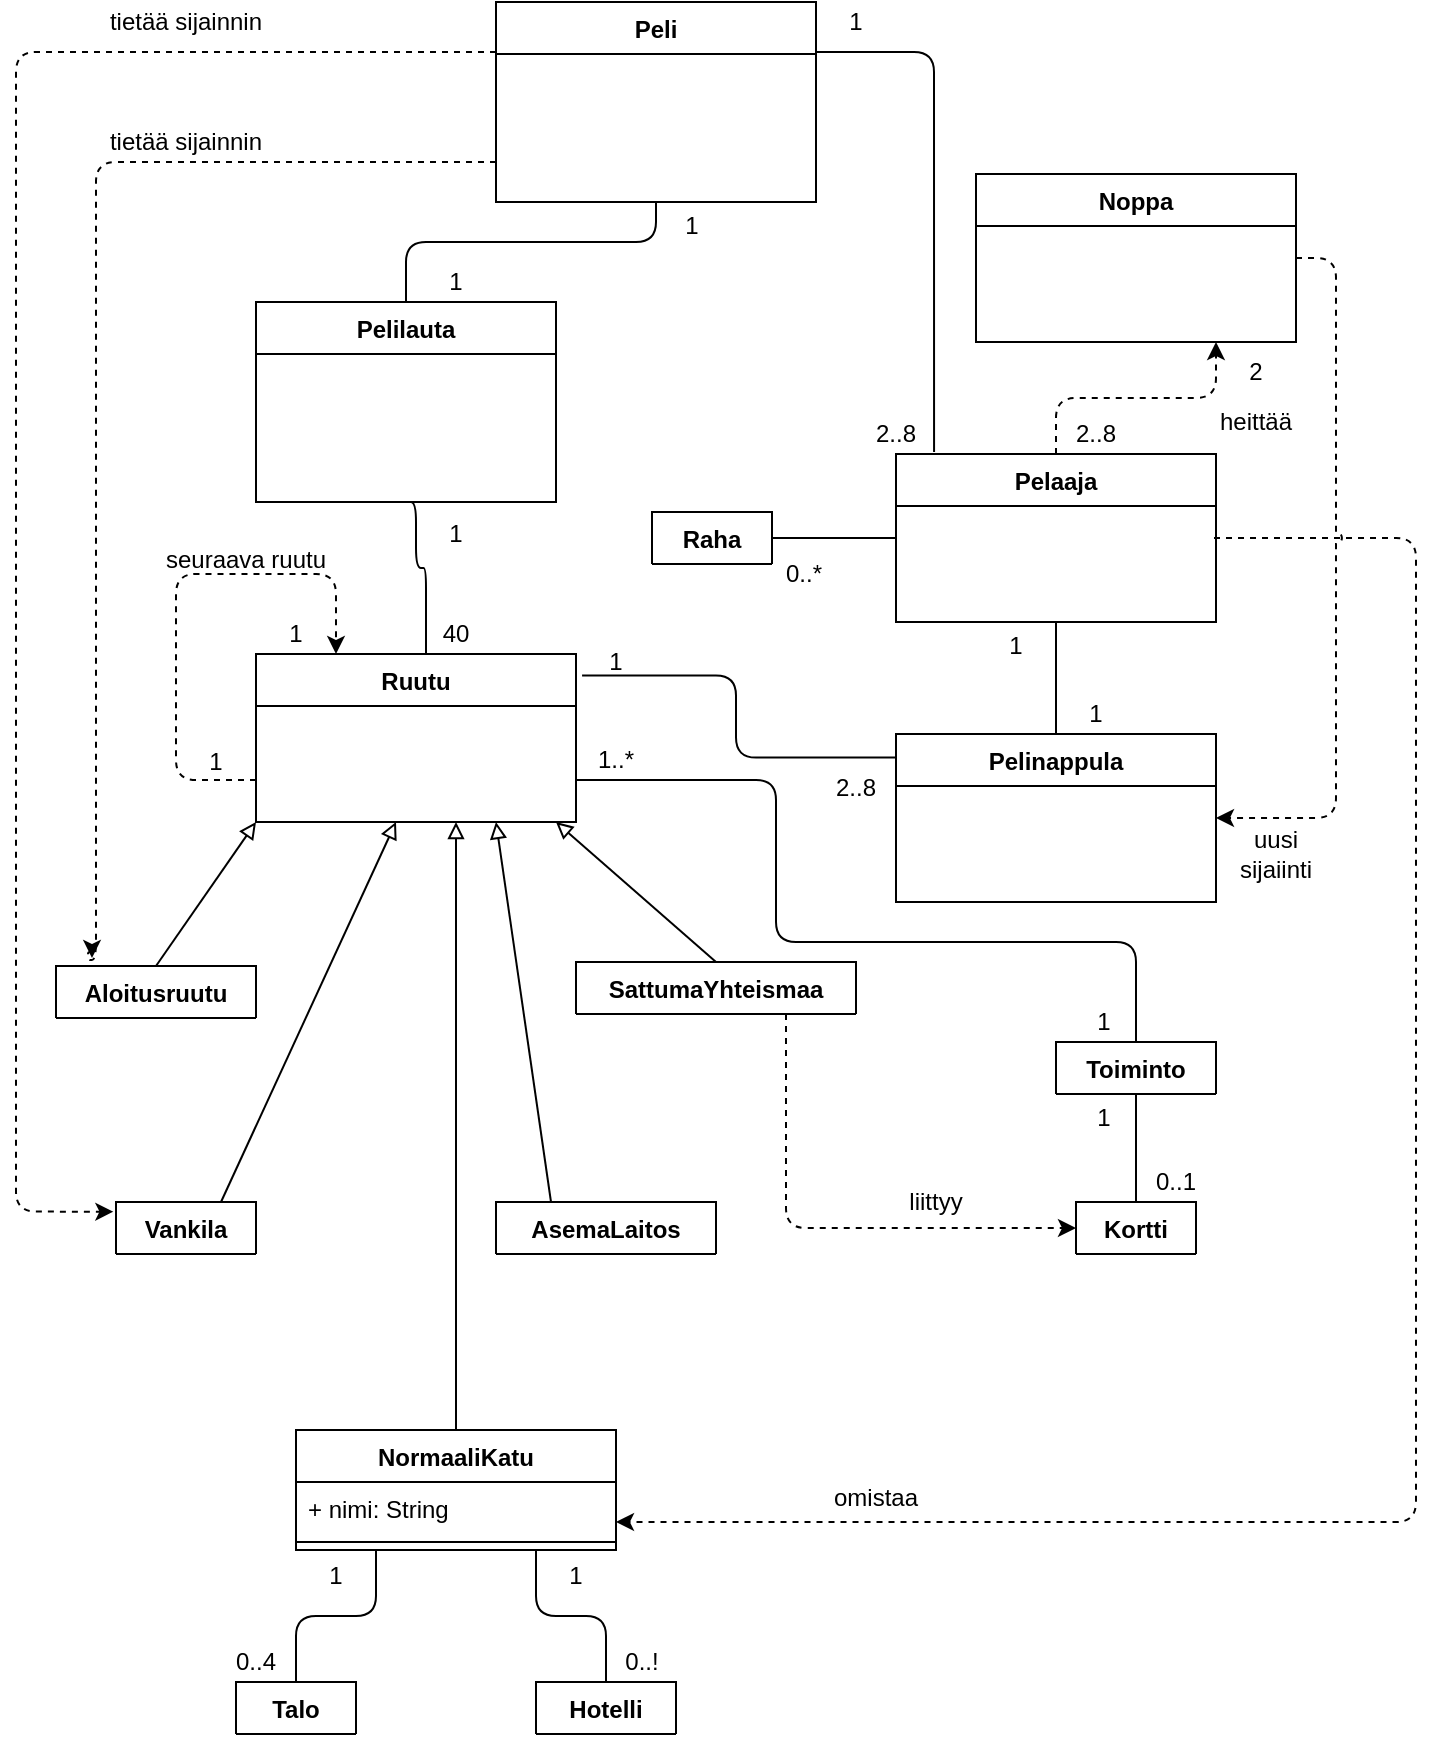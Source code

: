 <mxfile version="13.9.2" type="github">
  <diagram id="C5RBs43oDa-KdzZeNtuy" name="Page-1">
    <mxGraphModel dx="714" dy="725" grid="1" gridSize="10" guides="1" tooltips="1" connect="1" arrows="1" fold="1" page="1" pageScale="1" pageWidth="827" pageHeight="1169" math="0" shadow="0">
      <root>
        <mxCell id="WIyWlLk6GJQsqaUBKTNV-0" />
        <mxCell id="WIyWlLk6GJQsqaUBKTNV-1" parent="WIyWlLk6GJQsqaUBKTNV-0" />
        <mxCell id="vKAy4hJgrIDppNloSe0u-23" style="edgeStyle=orthogonalEdgeStyle;rounded=1;orthogonalLoop=1;jettySize=auto;html=1;entryX=0.18;entryY=-0.154;entryDx=0;entryDy=0;dashed=1;jumpStyle=arc;entryPerimeter=0;" edge="1" parent="WIyWlLk6GJQsqaUBKTNV-1" target="vKAy4hJgrIDppNloSe0u-0">
          <mxGeometry relative="1" as="geometry">
            <mxPoint x="280" y="160" as="sourcePoint" />
            <Array as="points">
              <mxPoint x="80" y="160" />
              <mxPoint x="80" y="559" />
              <mxPoint x="76" y="559" />
              <mxPoint x="76" y="555" />
            </Array>
          </mxGeometry>
        </mxCell>
        <mxCell id="vKAy4hJgrIDppNloSe0u-26" style="edgeStyle=orthogonalEdgeStyle;rounded=1;jumpStyle=arc;orthogonalLoop=1;jettySize=auto;html=1;exitX=0;exitY=0.25;exitDx=0;exitDy=0;entryX=-0.019;entryY=0.186;entryDx=0;entryDy=0;entryPerimeter=0;dashed=1;" edge="1" parent="WIyWlLk6GJQsqaUBKTNV-1" source="KawEfdAuyDWsJAhtk9N6-0" target="vKAy4hJgrIDppNloSe0u-4">
          <mxGeometry relative="1" as="geometry">
            <Array as="points">
              <mxPoint x="40" y="105" />
              <mxPoint x="40" y="685" />
            </Array>
          </mxGeometry>
        </mxCell>
        <mxCell id="KawEfdAuyDWsJAhtk9N6-0" value="Peli" style="swimlane;fontStyle=1;align=center;verticalAlign=top;childLayout=stackLayout;horizontal=1;startSize=26;horizontalStack=0;resizeParent=1;resizeParentMax=0;resizeLast=0;collapsible=1;marginBottom=0;" parent="WIyWlLk6GJQsqaUBKTNV-1" vertex="1" collapsed="1">
          <mxGeometry x="280" y="80" width="160" height="100" as="geometry">
            <mxRectangle x="280" y="80" width="160" height="86" as="alternateBounds" />
          </mxGeometry>
        </mxCell>
        <mxCell id="KawEfdAuyDWsJAhtk9N6-1" value="+ field: type" style="text;strokeColor=none;fillColor=none;align=left;verticalAlign=top;spacingLeft=4;spacingRight=4;overflow=hidden;rotatable=0;points=[[0,0.5],[1,0.5]];portConstraint=eastwest;" parent="KawEfdAuyDWsJAhtk9N6-0" vertex="1">
          <mxGeometry y="26" width="160" height="26" as="geometry" />
        </mxCell>
        <mxCell id="KawEfdAuyDWsJAhtk9N6-2" value="" style="line;strokeWidth=1;fillColor=none;align=left;verticalAlign=middle;spacingTop=-1;spacingLeft=3;spacingRight=3;rotatable=0;labelPosition=right;points=[];portConstraint=eastwest;" parent="KawEfdAuyDWsJAhtk9N6-0" vertex="1">
          <mxGeometry y="52" width="160" height="8" as="geometry" />
        </mxCell>
        <mxCell id="KawEfdAuyDWsJAhtk9N6-3" value="+ method(type): type" style="text;strokeColor=none;fillColor=none;align=left;verticalAlign=top;spacingLeft=4;spacingRight=4;overflow=hidden;rotatable=0;points=[[0,0.5],[1,0.5]];portConstraint=eastwest;" parent="KawEfdAuyDWsJAhtk9N6-0" vertex="1">
          <mxGeometry y="60" width="160" height="26" as="geometry" />
        </mxCell>
        <mxCell id="KawEfdAuyDWsJAhtk9N6-25" style="edgeStyle=orthogonalEdgeStyle;rounded=1;orthogonalLoop=1;jettySize=auto;html=1;exitX=0.5;exitY=1;exitDx=0;exitDy=0;endArrow=none;endFill=0;" parent="WIyWlLk6GJQsqaUBKTNV-1" source="KawEfdAuyDWsJAhtk9N6-4" target="KawEfdAuyDWsJAhtk9N6-8" edge="1">
          <mxGeometry relative="1" as="geometry">
            <Array as="points">
              <mxPoint x="240" y="363" />
              <mxPoint x="245" y="363" />
            </Array>
          </mxGeometry>
        </mxCell>
        <mxCell id="KawEfdAuyDWsJAhtk9N6-4" value="Pelilauta" style="swimlane;fontStyle=1;align=center;verticalAlign=top;childLayout=stackLayout;horizontal=1;startSize=26;horizontalStack=0;resizeParent=1;resizeParentMax=0;resizeLast=0;collapsible=1;marginBottom=0;" parent="WIyWlLk6GJQsqaUBKTNV-1" vertex="1" collapsed="1">
          <mxGeometry x="160" y="230" width="150" height="100" as="geometry">
            <mxRectangle x="160" y="246" width="160" height="86" as="alternateBounds" />
          </mxGeometry>
        </mxCell>
        <mxCell id="KawEfdAuyDWsJAhtk9N6-5" value="+ field: type" style="text;strokeColor=none;fillColor=none;align=left;verticalAlign=top;spacingLeft=4;spacingRight=4;overflow=hidden;rotatable=0;points=[[0,0.5],[1,0.5]];portConstraint=eastwest;" parent="KawEfdAuyDWsJAhtk9N6-4" vertex="1">
          <mxGeometry y="26" width="150" height="26" as="geometry" />
        </mxCell>
        <mxCell id="KawEfdAuyDWsJAhtk9N6-6" value="" style="line;strokeWidth=1;fillColor=none;align=left;verticalAlign=middle;spacingTop=-1;spacingLeft=3;spacingRight=3;rotatable=0;labelPosition=right;points=[];portConstraint=eastwest;" parent="KawEfdAuyDWsJAhtk9N6-4" vertex="1">
          <mxGeometry y="52" width="150" height="8" as="geometry" />
        </mxCell>
        <mxCell id="KawEfdAuyDWsJAhtk9N6-7" value="+ method(type): type" style="text;strokeColor=none;fillColor=none;align=left;verticalAlign=top;spacingLeft=4;spacingRight=4;overflow=hidden;rotatable=0;points=[[0,0.5],[1,0.5]];portConstraint=eastwest;" parent="KawEfdAuyDWsJAhtk9N6-4" vertex="1">
          <mxGeometry y="60" width="150" height="26" as="geometry" />
        </mxCell>
        <mxCell id="KawEfdAuyDWsJAhtk9N6-8" value="Ruutu" style="swimlane;fontStyle=1;align=center;verticalAlign=top;childLayout=stackLayout;horizontal=1;startSize=26;horizontalStack=0;resizeParent=1;resizeParentMax=0;resizeLast=0;collapsible=1;marginBottom=0;" parent="WIyWlLk6GJQsqaUBKTNV-1" vertex="1" collapsed="1">
          <mxGeometry x="160" y="406" width="160" height="84" as="geometry">
            <mxRectangle x="160" y="406" width="160" height="86" as="alternateBounds" />
          </mxGeometry>
        </mxCell>
        <mxCell id="KawEfdAuyDWsJAhtk9N6-9" value="+ field: type" style="text;strokeColor=none;fillColor=none;align=left;verticalAlign=top;spacingLeft=4;spacingRight=4;overflow=hidden;rotatable=0;points=[[0,0.5],[1,0.5]];portConstraint=eastwest;" parent="KawEfdAuyDWsJAhtk9N6-8" vertex="1">
          <mxGeometry y="26" width="160" height="26" as="geometry" />
        </mxCell>
        <mxCell id="KawEfdAuyDWsJAhtk9N6-10" value="" style="line;strokeWidth=1;fillColor=none;align=left;verticalAlign=middle;spacingTop=-1;spacingLeft=3;spacingRight=3;rotatable=0;labelPosition=right;points=[];portConstraint=eastwest;" parent="KawEfdAuyDWsJAhtk9N6-8" vertex="1">
          <mxGeometry y="52" width="160" height="8" as="geometry" />
        </mxCell>
        <mxCell id="KawEfdAuyDWsJAhtk9N6-11" value="+ method(type): type" style="text;strokeColor=none;fillColor=none;align=left;verticalAlign=top;spacingLeft=4;spacingRight=4;overflow=hidden;rotatable=0;points=[[0,0.5],[1,0.5]];portConstraint=eastwest;" parent="KawEfdAuyDWsJAhtk9N6-8" vertex="1">
          <mxGeometry y="60" width="160" height="26" as="geometry" />
        </mxCell>
        <mxCell id="KawEfdAuyDWsJAhtk9N6-27" style="edgeStyle=orthogonalEdgeStyle;rounded=1;orthogonalLoop=1;jettySize=auto;html=1;exitX=0.5;exitY=1;exitDx=0;exitDy=0;entryX=0.5;entryY=0;entryDx=0;entryDy=0;endArrow=none;endFill=0;" parent="WIyWlLk6GJQsqaUBKTNV-1" source="KawEfdAuyDWsJAhtk9N6-12" target="KawEfdAuyDWsJAhtk9N6-16" edge="1">
          <mxGeometry relative="1" as="geometry" />
        </mxCell>
        <mxCell id="vKAy4hJgrIDppNloSe0u-70" style="edgeStyle=orthogonalEdgeStyle;rounded=1;jumpStyle=arc;orthogonalLoop=1;jettySize=auto;html=1;exitX=1;exitY=0.5;exitDx=0;exitDy=0;endArrow=classic;endFill=1;dashed=1;" edge="1" parent="WIyWlLk6GJQsqaUBKTNV-1" target="vKAy4hJgrIDppNloSe0u-16">
          <mxGeometry relative="1" as="geometry">
            <mxPoint x="639" y="348" as="sourcePoint" />
            <mxPoint x="342" y="811" as="targetPoint" />
            <Array as="points">
              <mxPoint x="740" y="348" />
              <mxPoint x="740" y="840" />
            </Array>
          </mxGeometry>
        </mxCell>
        <mxCell id="vKAy4hJgrIDppNloSe0u-78" style="edgeStyle=orthogonalEdgeStyle;rounded=1;jumpStyle=arc;orthogonalLoop=1;jettySize=auto;html=1;exitX=0;exitY=0.5;exitDx=0;exitDy=0;entryX=1;entryY=0.5;entryDx=0;entryDy=0;endArrow=none;endFill=0;" edge="1" parent="WIyWlLk6GJQsqaUBKTNV-1" source="KawEfdAuyDWsJAhtk9N6-12" target="vKAy4hJgrIDppNloSe0u-74">
          <mxGeometry relative="1" as="geometry" />
        </mxCell>
        <mxCell id="KawEfdAuyDWsJAhtk9N6-12" value="Pelaaja" style="swimlane;fontStyle=1;align=center;verticalAlign=top;childLayout=stackLayout;horizontal=1;startSize=26;horizontalStack=0;resizeParent=1;resizeParentMax=0;resizeLast=0;collapsible=1;marginBottom=0;" parent="WIyWlLk6GJQsqaUBKTNV-1" vertex="1" collapsed="1">
          <mxGeometry x="480" y="306" width="160" height="84" as="geometry">
            <mxRectangle x="480" y="306" width="160" height="86" as="alternateBounds" />
          </mxGeometry>
        </mxCell>
        <mxCell id="KawEfdAuyDWsJAhtk9N6-13" value="+ field: type" style="text;strokeColor=none;fillColor=none;align=left;verticalAlign=top;spacingLeft=4;spacingRight=4;overflow=hidden;rotatable=0;points=[[0,0.5],[1,0.5]];portConstraint=eastwest;" parent="KawEfdAuyDWsJAhtk9N6-12" vertex="1">
          <mxGeometry y="26" width="160" height="26" as="geometry" />
        </mxCell>
        <mxCell id="KawEfdAuyDWsJAhtk9N6-14" value="" style="line;strokeWidth=1;fillColor=none;align=left;verticalAlign=middle;spacingTop=-1;spacingLeft=3;spacingRight=3;rotatable=0;labelPosition=right;points=[];portConstraint=eastwest;" parent="KawEfdAuyDWsJAhtk9N6-12" vertex="1">
          <mxGeometry y="52" width="160" height="8" as="geometry" />
        </mxCell>
        <mxCell id="KawEfdAuyDWsJAhtk9N6-15" value="+ method(type): type" style="text;strokeColor=none;fillColor=none;align=left;verticalAlign=top;spacingLeft=4;spacingRight=4;overflow=hidden;rotatable=0;points=[[0,0.5],[1,0.5]];portConstraint=eastwest;" parent="KawEfdAuyDWsJAhtk9N6-12" vertex="1">
          <mxGeometry y="60" width="160" height="26" as="geometry" />
        </mxCell>
        <mxCell id="KawEfdAuyDWsJAhtk9N6-16" value="Pelinappula" style="swimlane;fontStyle=1;align=center;verticalAlign=top;childLayout=stackLayout;horizontal=1;startSize=26;horizontalStack=0;resizeParent=1;resizeParentMax=0;resizeLast=0;collapsible=1;marginBottom=0;" parent="WIyWlLk6GJQsqaUBKTNV-1" vertex="1" collapsed="1">
          <mxGeometry x="480" y="446" width="160" height="84" as="geometry">
            <mxRectangle x="480" y="446" width="160" height="86" as="alternateBounds" />
          </mxGeometry>
        </mxCell>
        <mxCell id="KawEfdAuyDWsJAhtk9N6-17" value="+ field: type" style="text;strokeColor=none;fillColor=none;align=left;verticalAlign=top;spacingLeft=4;spacingRight=4;overflow=hidden;rotatable=0;points=[[0,0.5],[1,0.5]];portConstraint=eastwest;" parent="KawEfdAuyDWsJAhtk9N6-16" vertex="1">
          <mxGeometry y="26" width="160" height="26" as="geometry" />
        </mxCell>
        <mxCell id="KawEfdAuyDWsJAhtk9N6-18" value="" style="line;strokeWidth=1;fillColor=none;align=left;verticalAlign=middle;spacingTop=-1;spacingLeft=3;spacingRight=3;rotatable=0;labelPosition=right;points=[];portConstraint=eastwest;" parent="KawEfdAuyDWsJAhtk9N6-16" vertex="1">
          <mxGeometry y="52" width="160" height="8" as="geometry" />
        </mxCell>
        <mxCell id="KawEfdAuyDWsJAhtk9N6-19" value="+ method(type): type" style="text;strokeColor=none;fillColor=none;align=left;verticalAlign=top;spacingLeft=4;spacingRight=4;overflow=hidden;rotatable=0;points=[[0,0.5],[1,0.5]];portConstraint=eastwest;" parent="KawEfdAuyDWsJAhtk9N6-16" vertex="1">
          <mxGeometry y="60" width="160" height="26" as="geometry" />
        </mxCell>
        <mxCell id="KawEfdAuyDWsJAhtk9N6-58" style="edgeStyle=orthogonalEdgeStyle;rounded=1;orthogonalLoop=1;jettySize=auto;html=1;exitX=1;exitY=0.5;exitDx=0;exitDy=0;entryX=1;entryY=0.5;entryDx=0;entryDy=0;endArrow=classic;endFill=1;dashed=1;jumpStyle=arc;" parent="WIyWlLk6GJQsqaUBKTNV-1" source="KawEfdAuyDWsJAhtk9N6-20" target="KawEfdAuyDWsJAhtk9N6-16" edge="1">
          <mxGeometry relative="1" as="geometry" />
        </mxCell>
        <mxCell id="KawEfdAuyDWsJAhtk9N6-20" value="Noppa" style="swimlane;fontStyle=1;align=center;verticalAlign=top;childLayout=stackLayout;horizontal=1;startSize=26;horizontalStack=0;resizeParent=1;resizeParentMax=0;resizeLast=0;collapsible=1;marginBottom=0;" parent="WIyWlLk6GJQsqaUBKTNV-1" vertex="1" collapsed="1">
          <mxGeometry x="520" y="166" width="160" height="84" as="geometry">
            <mxRectangle x="520" y="166" width="160" height="86" as="alternateBounds" />
          </mxGeometry>
        </mxCell>
        <mxCell id="KawEfdAuyDWsJAhtk9N6-21" value="+ field: type" style="text;strokeColor=none;fillColor=none;align=left;verticalAlign=top;spacingLeft=4;spacingRight=4;overflow=hidden;rotatable=0;points=[[0,0.5],[1,0.5]];portConstraint=eastwest;" parent="KawEfdAuyDWsJAhtk9N6-20" vertex="1">
          <mxGeometry y="26" width="160" height="26" as="geometry" />
        </mxCell>
        <mxCell id="KawEfdAuyDWsJAhtk9N6-22" value="" style="line;strokeWidth=1;fillColor=none;align=left;verticalAlign=middle;spacingTop=-1;spacingLeft=3;spacingRight=3;rotatable=0;labelPosition=right;points=[];portConstraint=eastwest;" parent="KawEfdAuyDWsJAhtk9N6-20" vertex="1">
          <mxGeometry y="52" width="160" height="8" as="geometry" />
        </mxCell>
        <mxCell id="KawEfdAuyDWsJAhtk9N6-23" value="+ method(type): type" style="text;strokeColor=none;fillColor=none;align=left;verticalAlign=top;spacingLeft=4;spacingRight=4;overflow=hidden;rotatable=0;points=[[0,0.5],[1,0.5]];portConstraint=eastwest;" parent="KawEfdAuyDWsJAhtk9N6-20" vertex="1">
          <mxGeometry y="60" width="160" height="26" as="geometry" />
        </mxCell>
        <mxCell id="KawEfdAuyDWsJAhtk9N6-26" style="edgeStyle=orthogonalEdgeStyle;rounded=1;orthogonalLoop=1;jettySize=auto;html=1;exitX=1;exitY=0.25;exitDx=0;exitDy=0;endArrow=none;endFill=0;entryX=0.119;entryY=-0.012;entryDx=0;entryDy=0;entryPerimeter=0;" parent="WIyWlLk6GJQsqaUBKTNV-1" source="KawEfdAuyDWsJAhtk9N6-0" target="KawEfdAuyDWsJAhtk9N6-12" edge="1">
          <mxGeometry relative="1" as="geometry">
            <mxPoint x="500" y="300" as="targetPoint" />
          </mxGeometry>
        </mxCell>
        <mxCell id="KawEfdAuyDWsJAhtk9N6-28" style="edgeStyle=orthogonalEdgeStyle;rounded=1;orthogonalLoop=1;jettySize=auto;html=1;exitX=0;exitY=0.5;exitDx=0;exitDy=0;endArrow=none;endFill=0;" parent="WIyWlLk6GJQsqaUBKTNV-1" source="KawEfdAuyDWsJAhtk9N6-1" edge="1">
          <mxGeometry relative="1" as="geometry">
            <mxPoint x="280" y="119" as="targetPoint" />
          </mxGeometry>
        </mxCell>
        <mxCell id="KawEfdAuyDWsJAhtk9N6-29" style="edgeStyle=orthogonalEdgeStyle;rounded=1;orthogonalLoop=1;jettySize=auto;html=1;entryX=1.019;entryY=0.128;entryDx=0;entryDy=0;entryPerimeter=0;endArrow=none;endFill=0;exitX=0;exitY=0.14;exitDx=0;exitDy=0;exitPerimeter=0;" parent="WIyWlLk6GJQsqaUBKTNV-1" source="KawEfdAuyDWsJAhtk9N6-16" target="KawEfdAuyDWsJAhtk9N6-8" edge="1">
          <mxGeometry relative="1" as="geometry">
            <mxPoint x="476" y="461" as="sourcePoint" />
          </mxGeometry>
        </mxCell>
        <mxCell id="KawEfdAuyDWsJAhtk9N6-30" style="edgeStyle=orthogonalEdgeStyle;rounded=1;orthogonalLoop=1;jettySize=auto;html=1;entryX=0.75;entryY=1;entryDx=0;entryDy=0;endArrow=classic;endFill=1;dashed=1;" parent="WIyWlLk6GJQsqaUBKTNV-1" source="KawEfdAuyDWsJAhtk9N6-13" target="KawEfdAuyDWsJAhtk9N6-20" edge="1">
          <mxGeometry relative="1" as="geometry" />
        </mxCell>
        <mxCell id="KawEfdAuyDWsJAhtk9N6-31" style="edgeStyle=orthogonalEdgeStyle;rounded=1;orthogonalLoop=1;jettySize=auto;html=1;exitX=0;exitY=0.75;exitDx=0;exitDy=0;entryX=0.25;entryY=0;entryDx=0;entryDy=0;dashed=1;endArrow=classic;endFill=1;" parent="WIyWlLk6GJQsqaUBKTNV-1" source="KawEfdAuyDWsJAhtk9N6-8" target="KawEfdAuyDWsJAhtk9N6-8" edge="1">
          <mxGeometry relative="1" as="geometry">
            <Array as="points">
              <mxPoint x="120" y="469" />
              <mxPoint x="120" y="366" />
              <mxPoint x="200" y="366" />
            </Array>
          </mxGeometry>
        </mxCell>
        <mxCell id="KawEfdAuyDWsJAhtk9N6-55" style="edgeStyle=orthogonalEdgeStyle;rounded=1;orthogonalLoop=1;jettySize=auto;html=1;exitX=0.5;exitY=1;exitDx=0;exitDy=0;entryX=0.5;entryY=0;entryDx=0;entryDy=0;endArrow=none;endFill=0;" parent="WIyWlLk6GJQsqaUBKTNV-1" source="KawEfdAuyDWsJAhtk9N6-0" target="KawEfdAuyDWsJAhtk9N6-4" edge="1">
          <mxGeometry relative="1" as="geometry">
            <Array as="points">
              <mxPoint x="360" y="200" />
              <mxPoint x="235" y="200" />
            </Array>
          </mxGeometry>
        </mxCell>
        <mxCell id="KawEfdAuyDWsJAhtk9N6-32" value="1" style="text;html=1;strokeColor=none;fillColor=none;align=center;verticalAlign=middle;whiteSpace=wrap;rounded=0;" parent="WIyWlLk6GJQsqaUBKTNV-1" vertex="1">
          <mxGeometry x="358" y="182" width="40" height="20" as="geometry" />
        </mxCell>
        <mxCell id="KawEfdAuyDWsJAhtk9N6-33" value="1" style="text;html=1;strokeColor=none;fillColor=none;align=center;verticalAlign=middle;whiteSpace=wrap;rounded=0;" parent="WIyWlLk6GJQsqaUBKTNV-1" vertex="1">
          <mxGeometry x="240" y="210" width="40" height="20" as="geometry" />
        </mxCell>
        <mxCell id="KawEfdAuyDWsJAhtk9N6-34" value="1" style="text;html=1;strokeColor=none;fillColor=none;align=center;verticalAlign=middle;whiteSpace=wrap;rounded=0;" parent="WIyWlLk6GJQsqaUBKTNV-1" vertex="1">
          <mxGeometry x="240" y="336" width="40" height="20" as="geometry" />
        </mxCell>
        <mxCell id="KawEfdAuyDWsJAhtk9N6-35" value="1" style="text;html=1;strokeColor=none;fillColor=none;align=center;verticalAlign=middle;whiteSpace=wrap;rounded=0;" parent="WIyWlLk6GJQsqaUBKTNV-1" vertex="1">
          <mxGeometry x="120" y="450" width="40" height="20" as="geometry" />
        </mxCell>
        <mxCell id="KawEfdAuyDWsJAhtk9N6-36" value="1" style="text;html=1;strokeColor=none;fillColor=none;align=center;verticalAlign=middle;whiteSpace=wrap;rounded=0;" parent="WIyWlLk6GJQsqaUBKTNV-1" vertex="1">
          <mxGeometry x="160" y="386" width="40" height="20" as="geometry" />
        </mxCell>
        <mxCell id="KawEfdAuyDWsJAhtk9N6-37" value="1" style="text;html=1;strokeColor=none;fillColor=none;align=center;verticalAlign=middle;whiteSpace=wrap;rounded=0;" parent="WIyWlLk6GJQsqaUBKTNV-1" vertex="1">
          <mxGeometry x="440" y="80" width="40" height="20" as="geometry" />
        </mxCell>
        <mxCell id="KawEfdAuyDWsJAhtk9N6-38" value="40" style="text;html=1;strokeColor=none;fillColor=none;align=center;verticalAlign=middle;whiteSpace=wrap;rounded=0;" parent="WIyWlLk6GJQsqaUBKTNV-1" vertex="1">
          <mxGeometry x="240" y="386" width="40" height="20" as="geometry" />
        </mxCell>
        <mxCell id="KawEfdAuyDWsJAhtk9N6-39" value="1" style="text;html=1;strokeColor=none;fillColor=none;align=center;verticalAlign=middle;whiteSpace=wrap;rounded=0;" parent="WIyWlLk6GJQsqaUBKTNV-1" vertex="1">
          <mxGeometry x="320" y="400" width="40" height="20" as="geometry" />
        </mxCell>
        <mxCell id="KawEfdAuyDWsJAhtk9N6-40" value="2..8" style="text;html=1;strokeColor=none;fillColor=none;align=center;verticalAlign=middle;whiteSpace=wrap;rounded=0;" parent="WIyWlLk6GJQsqaUBKTNV-1" vertex="1">
          <mxGeometry x="440" y="463" width="40" height="20" as="geometry" />
        </mxCell>
        <mxCell id="KawEfdAuyDWsJAhtk9N6-41" value="1" style="text;html=1;strokeColor=none;fillColor=none;align=center;verticalAlign=middle;whiteSpace=wrap;rounded=0;" parent="WIyWlLk6GJQsqaUBKTNV-1" vertex="1">
          <mxGeometry x="520" y="392" width="40" height="20" as="geometry" />
        </mxCell>
        <mxCell id="KawEfdAuyDWsJAhtk9N6-42" value="1" style="text;html=1;strokeColor=none;fillColor=none;align=center;verticalAlign=middle;whiteSpace=wrap;rounded=0;" parent="WIyWlLk6GJQsqaUBKTNV-1" vertex="1">
          <mxGeometry x="560" y="426" width="40" height="20" as="geometry" />
        </mxCell>
        <mxCell id="KawEfdAuyDWsJAhtk9N6-43" value="2..8" style="text;html=1;strokeColor=none;fillColor=none;align=center;verticalAlign=middle;whiteSpace=wrap;rounded=0;" parent="WIyWlLk6GJQsqaUBKTNV-1" vertex="1">
          <mxGeometry x="460" y="286" width="40" height="20" as="geometry" />
        </mxCell>
        <mxCell id="KawEfdAuyDWsJAhtk9N6-47" value="seuraava ruutu" style="text;html=1;strokeColor=none;fillColor=none;align=center;verticalAlign=middle;whiteSpace=wrap;rounded=0;" parent="WIyWlLk6GJQsqaUBKTNV-1" vertex="1">
          <mxGeometry x="110" y="349" width="90" height="20" as="geometry" />
        </mxCell>
        <mxCell id="KawEfdAuyDWsJAhtk9N6-48" value="2..8" style="text;html=1;strokeColor=none;fillColor=none;align=center;verticalAlign=middle;whiteSpace=wrap;rounded=0;" parent="WIyWlLk6GJQsqaUBKTNV-1" vertex="1">
          <mxGeometry x="560" y="286" width="40" height="20" as="geometry" />
        </mxCell>
        <mxCell id="KawEfdAuyDWsJAhtk9N6-49" value="2" style="text;html=1;strokeColor=none;fillColor=none;align=center;verticalAlign=middle;whiteSpace=wrap;rounded=0;" parent="WIyWlLk6GJQsqaUBKTNV-1" vertex="1">
          <mxGeometry x="640" y="255" width="40" height="20" as="geometry" />
        </mxCell>
        <mxCell id="KawEfdAuyDWsJAhtk9N6-50" value="heittää" style="text;html=1;strokeColor=none;fillColor=none;align=center;verticalAlign=middle;whiteSpace=wrap;rounded=0;" parent="WIyWlLk6GJQsqaUBKTNV-1" vertex="1">
          <mxGeometry x="640" y="280" width="40" height="20" as="geometry" />
        </mxCell>
        <mxCell id="KawEfdAuyDWsJAhtk9N6-59" value="uusi sijaiinti" style="text;html=1;strokeColor=none;fillColor=none;align=center;verticalAlign=middle;whiteSpace=wrap;rounded=0;" parent="WIyWlLk6GJQsqaUBKTNV-1" vertex="1">
          <mxGeometry x="650" y="496" width="40" height="20" as="geometry" />
        </mxCell>
        <mxCell id="vKAy4hJgrIDppNloSe0u-29" style="rounded=0;jumpStyle=arc;orthogonalLoop=1;jettySize=auto;html=1;exitX=0.5;exitY=0;exitDx=0;exitDy=0;entryX=0;entryY=1;entryDx=0;entryDy=0;endArrow=block;endFill=0;" edge="1" parent="WIyWlLk6GJQsqaUBKTNV-1" source="vKAy4hJgrIDppNloSe0u-0" target="KawEfdAuyDWsJAhtk9N6-8">
          <mxGeometry relative="1" as="geometry" />
        </mxCell>
        <mxCell id="vKAy4hJgrIDppNloSe0u-0" value="Aloitusruutu" style="swimlane;fontStyle=1;align=center;verticalAlign=top;childLayout=stackLayout;horizontal=1;startSize=26;horizontalStack=0;resizeParent=1;resizeParentMax=0;resizeLast=0;collapsible=1;marginBottom=0;" vertex="1" collapsed="1" parent="WIyWlLk6GJQsqaUBKTNV-1">
          <mxGeometry x="60" y="562" width="100" height="26" as="geometry">
            <mxRectangle x="40" y="560" width="160" height="86" as="alternateBounds" />
          </mxGeometry>
        </mxCell>
        <mxCell id="vKAy4hJgrIDppNloSe0u-1" value="+ field: type" style="text;strokeColor=none;fillColor=none;align=left;verticalAlign=top;spacingLeft=4;spacingRight=4;overflow=hidden;rotatable=0;points=[[0,0.5],[1,0.5]];portConstraint=eastwest;" vertex="1" parent="vKAy4hJgrIDppNloSe0u-0">
          <mxGeometry y="26" width="100" height="26" as="geometry" />
        </mxCell>
        <mxCell id="vKAy4hJgrIDppNloSe0u-2" value="" style="line;strokeWidth=1;fillColor=none;align=left;verticalAlign=middle;spacingTop=-1;spacingLeft=3;spacingRight=3;rotatable=0;labelPosition=right;points=[];portConstraint=eastwest;" vertex="1" parent="vKAy4hJgrIDppNloSe0u-0">
          <mxGeometry y="52" width="100" height="8" as="geometry" />
        </mxCell>
        <mxCell id="vKAy4hJgrIDppNloSe0u-3" value="+ method(type): type" style="text;strokeColor=none;fillColor=none;align=left;verticalAlign=top;spacingLeft=4;spacingRight=4;overflow=hidden;rotatable=0;points=[[0,0.5],[1,0.5]];portConstraint=eastwest;" vertex="1" parent="vKAy4hJgrIDppNloSe0u-0">
          <mxGeometry y="60" width="100" height="26" as="geometry" />
        </mxCell>
        <mxCell id="vKAy4hJgrIDppNloSe0u-31" style="edgeStyle=none;rounded=0;jumpStyle=arc;orthogonalLoop=1;jettySize=auto;html=1;exitX=0.75;exitY=0;exitDx=0;exitDy=0;endArrow=block;endFill=0;" edge="1" parent="WIyWlLk6GJQsqaUBKTNV-1" source="vKAy4hJgrIDppNloSe0u-4">
          <mxGeometry relative="1" as="geometry">
            <mxPoint x="230" y="490" as="targetPoint" />
          </mxGeometry>
        </mxCell>
        <mxCell id="vKAy4hJgrIDppNloSe0u-4" value="Vankila" style="swimlane;fontStyle=1;align=center;verticalAlign=top;childLayout=stackLayout;horizontal=1;startSize=26;horizontalStack=0;resizeParent=1;resizeParentMax=0;resizeLast=0;collapsible=1;marginBottom=0;" vertex="1" collapsed="1" parent="WIyWlLk6GJQsqaUBKTNV-1">
          <mxGeometry x="90" y="680" width="70" height="26" as="geometry">
            <mxRectangle x="80" y="680" width="160" height="86" as="alternateBounds" />
          </mxGeometry>
        </mxCell>
        <mxCell id="vKAy4hJgrIDppNloSe0u-5" value="+ field: type" style="text;strokeColor=none;fillColor=none;align=left;verticalAlign=top;spacingLeft=4;spacingRight=4;overflow=hidden;rotatable=0;points=[[0,0.5],[1,0.5]];portConstraint=eastwest;" vertex="1" parent="vKAy4hJgrIDppNloSe0u-4">
          <mxGeometry y="26" width="70" height="26" as="geometry" />
        </mxCell>
        <mxCell id="vKAy4hJgrIDppNloSe0u-6" value="" style="line;strokeWidth=1;fillColor=none;align=left;verticalAlign=middle;spacingTop=-1;spacingLeft=3;spacingRight=3;rotatable=0;labelPosition=right;points=[];portConstraint=eastwest;" vertex="1" parent="vKAy4hJgrIDppNloSe0u-4">
          <mxGeometry y="52" width="70" height="8" as="geometry" />
        </mxCell>
        <mxCell id="vKAy4hJgrIDppNloSe0u-7" value="+ method(type): type" style="text;strokeColor=none;fillColor=none;align=left;verticalAlign=top;spacingLeft=4;spacingRight=4;overflow=hidden;rotatable=0;points=[[0,0.5],[1,0.5]];portConstraint=eastwest;" vertex="1" parent="vKAy4hJgrIDppNloSe0u-4">
          <mxGeometry y="60" width="70" height="26" as="geometry" />
        </mxCell>
        <mxCell id="vKAy4hJgrIDppNloSe0u-30" style="edgeStyle=none;rounded=0;jumpStyle=arc;orthogonalLoop=1;jettySize=auto;html=1;exitX=0.5;exitY=0;exitDx=0;exitDy=0;endArrow=block;endFill=0;" edge="1" parent="WIyWlLk6GJQsqaUBKTNV-1" source="vKAy4hJgrIDppNloSe0u-8">
          <mxGeometry relative="1" as="geometry">
            <mxPoint x="310" y="490" as="targetPoint" />
          </mxGeometry>
        </mxCell>
        <mxCell id="vKAy4hJgrIDppNloSe0u-8" value="SattumaYhteismaa" style="swimlane;fontStyle=1;align=center;verticalAlign=top;childLayout=stackLayout;horizontal=1;startSize=26;horizontalStack=0;resizeParent=1;resizeParentMax=0;resizeLast=0;collapsible=1;marginBottom=0;" vertex="1" collapsed="1" parent="WIyWlLk6GJQsqaUBKTNV-1">
          <mxGeometry x="320" y="560" width="140" height="26" as="geometry">
            <mxRectangle x="320" y="560" width="160" height="86" as="alternateBounds" />
          </mxGeometry>
        </mxCell>
        <mxCell id="vKAy4hJgrIDppNloSe0u-9" value="+ field: type" style="text;strokeColor=none;fillColor=none;align=left;verticalAlign=top;spacingLeft=4;spacingRight=4;overflow=hidden;rotatable=0;points=[[0,0.5],[1,0.5]];portConstraint=eastwest;" vertex="1" parent="vKAy4hJgrIDppNloSe0u-8">
          <mxGeometry y="26" width="140" height="26" as="geometry" />
        </mxCell>
        <mxCell id="vKAy4hJgrIDppNloSe0u-10" value="" style="line;strokeWidth=1;fillColor=none;align=left;verticalAlign=middle;spacingTop=-1;spacingLeft=3;spacingRight=3;rotatable=0;labelPosition=right;points=[];portConstraint=eastwest;" vertex="1" parent="vKAy4hJgrIDppNloSe0u-8">
          <mxGeometry y="52" width="140" height="8" as="geometry" />
        </mxCell>
        <mxCell id="vKAy4hJgrIDppNloSe0u-11" value="+ method(type): type" style="text;strokeColor=none;fillColor=none;align=left;verticalAlign=top;spacingLeft=4;spacingRight=4;overflow=hidden;rotatable=0;points=[[0,0.5],[1,0.5]];portConstraint=eastwest;" vertex="1" parent="vKAy4hJgrIDppNloSe0u-8">
          <mxGeometry y="60" width="140" height="26" as="geometry" />
        </mxCell>
        <mxCell id="vKAy4hJgrIDppNloSe0u-32" style="edgeStyle=none;rounded=0;jumpStyle=arc;orthogonalLoop=1;jettySize=auto;html=1;exitX=0.25;exitY=0;exitDx=0;exitDy=0;entryX=0.75;entryY=1;entryDx=0;entryDy=0;endArrow=block;endFill=0;" edge="1" parent="WIyWlLk6GJQsqaUBKTNV-1" source="vKAy4hJgrIDppNloSe0u-12" target="KawEfdAuyDWsJAhtk9N6-8">
          <mxGeometry relative="1" as="geometry" />
        </mxCell>
        <mxCell id="vKAy4hJgrIDppNloSe0u-12" value="AsemaLaitos" style="swimlane;fontStyle=1;align=center;verticalAlign=top;childLayout=stackLayout;horizontal=1;startSize=26;horizontalStack=0;resizeParent=1;resizeParentMax=0;resizeLast=0;collapsible=1;marginBottom=0;" vertex="1" collapsed="1" parent="WIyWlLk6GJQsqaUBKTNV-1">
          <mxGeometry x="280" y="680" width="110" height="26" as="geometry">
            <mxRectangle x="280" y="680" width="160" height="86" as="alternateBounds" />
          </mxGeometry>
        </mxCell>
        <mxCell id="vKAy4hJgrIDppNloSe0u-13" value="+ field: type" style="text;strokeColor=none;fillColor=none;align=left;verticalAlign=top;spacingLeft=4;spacingRight=4;overflow=hidden;rotatable=0;points=[[0,0.5],[1,0.5]];portConstraint=eastwest;" vertex="1" parent="vKAy4hJgrIDppNloSe0u-12">
          <mxGeometry y="26" width="110" height="26" as="geometry" />
        </mxCell>
        <mxCell id="vKAy4hJgrIDppNloSe0u-14" value="" style="line;strokeWidth=1;fillColor=none;align=left;verticalAlign=middle;spacingTop=-1;spacingLeft=3;spacingRight=3;rotatable=0;labelPosition=right;points=[];portConstraint=eastwest;" vertex="1" parent="vKAy4hJgrIDppNloSe0u-12">
          <mxGeometry y="52" width="110" height="8" as="geometry" />
        </mxCell>
        <mxCell id="vKAy4hJgrIDppNloSe0u-15" value="+ method(type): type" style="text;strokeColor=none;fillColor=none;align=left;verticalAlign=top;spacingLeft=4;spacingRight=4;overflow=hidden;rotatable=0;points=[[0,0.5],[1,0.5]];portConstraint=eastwest;" vertex="1" parent="vKAy4hJgrIDppNloSe0u-12">
          <mxGeometry y="60" width="110" height="26" as="geometry" />
        </mxCell>
        <mxCell id="vKAy4hJgrIDppNloSe0u-33" style="edgeStyle=none;rounded=0;jumpStyle=arc;orthogonalLoop=1;jettySize=auto;html=1;exitX=0.5;exitY=0;exitDx=0;exitDy=0;endArrow=block;endFill=0;" edge="1" parent="WIyWlLk6GJQsqaUBKTNV-1" source="vKAy4hJgrIDppNloSe0u-16">
          <mxGeometry relative="1" as="geometry">
            <mxPoint x="260" y="490" as="targetPoint" />
          </mxGeometry>
        </mxCell>
        <mxCell id="vKAy4hJgrIDppNloSe0u-64" style="edgeStyle=orthogonalEdgeStyle;rounded=1;jumpStyle=arc;orthogonalLoop=1;jettySize=auto;html=1;exitX=0.75;exitY=1;exitDx=0;exitDy=0;endArrow=none;endFill=0;" edge="1" parent="WIyWlLk6GJQsqaUBKTNV-1" source="vKAy4hJgrIDppNloSe0u-16" target="vKAy4hJgrIDppNloSe0u-59">
          <mxGeometry relative="1" as="geometry" />
        </mxCell>
        <mxCell id="vKAy4hJgrIDppNloSe0u-65" style="edgeStyle=orthogonalEdgeStyle;rounded=1;jumpStyle=arc;orthogonalLoop=1;jettySize=auto;html=1;exitX=0.25;exitY=1;exitDx=0;exitDy=0;entryX=0.5;entryY=0;entryDx=0;entryDy=0;endArrow=none;endFill=0;" edge="1" parent="WIyWlLk6GJQsqaUBKTNV-1" source="vKAy4hJgrIDppNloSe0u-16" target="vKAy4hJgrIDppNloSe0u-55">
          <mxGeometry relative="1" as="geometry" />
        </mxCell>
        <mxCell id="vKAy4hJgrIDppNloSe0u-16" value="NormaaliKatu" style="swimlane;fontStyle=1;align=center;verticalAlign=top;childLayout=stackLayout;horizontal=1;startSize=26;horizontalStack=0;resizeParent=1;resizeParentMax=0;resizeLast=0;collapsible=1;marginBottom=0;" vertex="1" parent="WIyWlLk6GJQsqaUBKTNV-1">
          <mxGeometry x="180" y="794" width="160" height="60" as="geometry">
            <mxRectangle x="205" y="799" width="110" height="26" as="alternateBounds" />
          </mxGeometry>
        </mxCell>
        <mxCell id="vKAy4hJgrIDppNloSe0u-17" value="+ nimi: String" style="text;strokeColor=none;fillColor=none;align=left;verticalAlign=top;spacingLeft=4;spacingRight=4;overflow=hidden;rotatable=0;points=[[0,0.5],[1,0.5]];portConstraint=eastwest;" vertex="1" parent="vKAy4hJgrIDppNloSe0u-16">
          <mxGeometry y="26" width="160" height="26" as="geometry" />
        </mxCell>
        <mxCell id="vKAy4hJgrIDppNloSe0u-18" value="" style="line;strokeWidth=1;fillColor=none;align=left;verticalAlign=middle;spacingTop=-1;spacingLeft=3;spacingRight=3;rotatable=0;labelPosition=right;points=[];portConstraint=eastwest;" vertex="1" parent="vKAy4hJgrIDppNloSe0u-16">
          <mxGeometry y="52" width="160" height="8" as="geometry" />
        </mxCell>
        <mxCell id="vKAy4hJgrIDppNloSe0u-27" value="tietää sijainnin" style="text;html=1;strokeColor=none;fillColor=none;align=center;verticalAlign=middle;whiteSpace=wrap;rounded=0;" vertex="1" parent="WIyWlLk6GJQsqaUBKTNV-1">
          <mxGeometry x="80" y="80" width="90" height="20" as="geometry" />
        </mxCell>
        <mxCell id="vKAy4hJgrIDppNloSe0u-28" value="tietää sijainnin" style="text;html=1;strokeColor=none;fillColor=none;align=center;verticalAlign=middle;whiteSpace=wrap;rounded=0;" vertex="1" parent="WIyWlLk6GJQsqaUBKTNV-1">
          <mxGeometry x="80" y="140" width="90" height="20" as="geometry" />
        </mxCell>
        <mxCell id="vKAy4hJgrIDppNloSe0u-38" style="edgeStyle=orthogonalEdgeStyle;rounded=1;jumpStyle=arc;orthogonalLoop=1;jettySize=auto;html=1;exitX=0.5;exitY=0;exitDx=0;exitDy=0;endArrow=none;endFill=0;entryX=1;entryY=0.75;entryDx=0;entryDy=0;" edge="1" parent="WIyWlLk6GJQsqaUBKTNV-1" source="vKAy4hJgrIDppNloSe0u-34" target="KawEfdAuyDWsJAhtk9N6-8">
          <mxGeometry relative="1" as="geometry">
            <mxPoint x="320" y="460" as="targetPoint" />
            <Array as="points">
              <mxPoint x="600" y="550" />
              <mxPoint x="420" y="550" />
              <mxPoint x="420" y="469" />
            </Array>
          </mxGeometry>
        </mxCell>
        <mxCell id="vKAy4hJgrIDppNloSe0u-34" value="Toiminto" style="swimlane;fontStyle=1;align=center;verticalAlign=top;childLayout=stackLayout;horizontal=1;startSize=26;horizontalStack=0;resizeParent=1;resizeParentMax=0;resizeLast=0;collapsible=1;marginBottom=0;" vertex="1" collapsed="1" parent="WIyWlLk6GJQsqaUBKTNV-1">
          <mxGeometry x="560" y="600" width="80" height="26" as="geometry">
            <mxRectangle x="560" y="585" width="160" height="86" as="alternateBounds" />
          </mxGeometry>
        </mxCell>
        <mxCell id="vKAy4hJgrIDppNloSe0u-35" value="+ field: type" style="text;strokeColor=none;fillColor=none;align=left;verticalAlign=top;spacingLeft=4;spacingRight=4;overflow=hidden;rotatable=0;points=[[0,0.5],[1,0.5]];portConstraint=eastwest;" vertex="1" parent="vKAy4hJgrIDppNloSe0u-34">
          <mxGeometry y="26" width="80" height="26" as="geometry" />
        </mxCell>
        <mxCell id="vKAy4hJgrIDppNloSe0u-36" value="" style="line;strokeWidth=1;fillColor=none;align=left;verticalAlign=middle;spacingTop=-1;spacingLeft=3;spacingRight=3;rotatable=0;labelPosition=right;points=[];portConstraint=eastwest;" vertex="1" parent="vKAy4hJgrIDppNloSe0u-34">
          <mxGeometry y="52" width="80" height="8" as="geometry" />
        </mxCell>
        <mxCell id="vKAy4hJgrIDppNloSe0u-37" value="+ method(type): type" style="text;strokeColor=none;fillColor=none;align=left;verticalAlign=top;spacingLeft=4;spacingRight=4;overflow=hidden;rotatable=0;points=[[0,0.5],[1,0.5]];portConstraint=eastwest;" vertex="1" parent="vKAy4hJgrIDppNloSe0u-34">
          <mxGeometry y="60" width="80" height="26" as="geometry" />
        </mxCell>
        <mxCell id="vKAy4hJgrIDppNloSe0u-39" value="1..*" style="text;html=1;strokeColor=none;fillColor=none;align=center;verticalAlign=middle;whiteSpace=wrap;rounded=0;" vertex="1" parent="WIyWlLk6GJQsqaUBKTNV-1">
          <mxGeometry x="320" y="449" width="40" height="20" as="geometry" />
        </mxCell>
        <mxCell id="vKAy4hJgrIDppNloSe0u-40" value="1" style="text;html=1;strokeColor=none;fillColor=none;align=center;verticalAlign=middle;whiteSpace=wrap;rounded=0;" vertex="1" parent="WIyWlLk6GJQsqaUBKTNV-1">
          <mxGeometry x="564" y="580" width="40" height="20" as="geometry" />
        </mxCell>
        <mxCell id="vKAy4hJgrIDppNloSe0u-45" style="edgeStyle=orthogonalEdgeStyle;rounded=1;jumpStyle=arc;orthogonalLoop=1;jettySize=auto;html=1;exitX=0.5;exitY=0;exitDx=0;exitDy=0;endArrow=none;endFill=0;entryX=0.5;entryY=1;entryDx=0;entryDy=0;" edge="1" parent="WIyWlLk6GJQsqaUBKTNV-1" source="vKAy4hJgrIDppNloSe0u-41" target="vKAy4hJgrIDppNloSe0u-34">
          <mxGeometry relative="1" as="geometry">
            <mxPoint x="638" y="672" as="targetPoint" />
          </mxGeometry>
        </mxCell>
        <mxCell id="vKAy4hJgrIDppNloSe0u-41" value="Kortti" style="swimlane;fontStyle=1;align=center;verticalAlign=top;childLayout=stackLayout;horizontal=1;startSize=26;horizontalStack=0;resizeParent=1;resizeParentMax=0;resizeLast=0;collapsible=1;marginBottom=0;" vertex="1" collapsed="1" parent="WIyWlLk6GJQsqaUBKTNV-1">
          <mxGeometry x="570" y="680" width="60" height="26" as="geometry">
            <mxRectangle x="558" y="720" width="160" height="86" as="alternateBounds" />
          </mxGeometry>
        </mxCell>
        <mxCell id="vKAy4hJgrIDppNloSe0u-42" value="+ field: type" style="text;strokeColor=none;fillColor=none;align=left;verticalAlign=top;spacingLeft=4;spacingRight=4;overflow=hidden;rotatable=0;points=[[0,0.5],[1,0.5]];portConstraint=eastwest;" vertex="1" parent="vKAy4hJgrIDppNloSe0u-41">
          <mxGeometry y="26" width="60" height="26" as="geometry" />
        </mxCell>
        <mxCell id="vKAy4hJgrIDppNloSe0u-43" value="" style="line;strokeWidth=1;fillColor=none;align=left;verticalAlign=middle;spacingTop=-1;spacingLeft=3;spacingRight=3;rotatable=0;labelPosition=right;points=[];portConstraint=eastwest;" vertex="1" parent="vKAy4hJgrIDppNloSe0u-41">
          <mxGeometry y="52" width="60" height="8" as="geometry" />
        </mxCell>
        <mxCell id="vKAy4hJgrIDppNloSe0u-44" value="+ method(type): type" style="text;strokeColor=none;fillColor=none;align=left;verticalAlign=top;spacingLeft=4;spacingRight=4;overflow=hidden;rotatable=0;points=[[0,0.5],[1,0.5]];portConstraint=eastwest;" vertex="1" parent="vKAy4hJgrIDppNloSe0u-41">
          <mxGeometry y="60" width="60" height="26" as="geometry" />
        </mxCell>
        <mxCell id="vKAy4hJgrIDppNloSe0u-46" value="1" style="text;html=1;strokeColor=none;fillColor=none;align=center;verticalAlign=middle;whiteSpace=wrap;rounded=0;" vertex="1" parent="WIyWlLk6GJQsqaUBKTNV-1">
          <mxGeometry x="564" y="628" width="40" height="20" as="geometry" />
        </mxCell>
        <mxCell id="vKAy4hJgrIDppNloSe0u-47" value="0..1" style="text;html=1;strokeColor=none;fillColor=none;align=center;verticalAlign=middle;whiteSpace=wrap;rounded=0;" vertex="1" parent="WIyWlLk6GJQsqaUBKTNV-1">
          <mxGeometry x="600" y="660" width="40" height="20" as="geometry" />
        </mxCell>
        <mxCell id="vKAy4hJgrIDppNloSe0u-48" style="edgeStyle=orthogonalEdgeStyle;rounded=1;jumpStyle=arc;orthogonalLoop=1;jettySize=auto;html=1;entryX=0;entryY=0.5;entryDx=0;entryDy=0;endArrow=classic;endFill=1;dashed=1;exitX=0.75;exitY=1;exitDx=0;exitDy=0;" edge="1" parent="WIyWlLk6GJQsqaUBKTNV-1" source="vKAy4hJgrIDppNloSe0u-8" target="vKAy4hJgrIDppNloSe0u-41">
          <mxGeometry relative="1" as="geometry" />
        </mxCell>
        <mxCell id="vKAy4hJgrIDppNloSe0u-49" value="liittyy" style="text;html=1;strokeColor=none;fillColor=none;align=center;verticalAlign=middle;whiteSpace=wrap;rounded=0;" vertex="1" parent="WIyWlLk6GJQsqaUBKTNV-1">
          <mxGeometry x="480" y="670" width="40" height="20" as="geometry" />
        </mxCell>
        <mxCell id="vKAy4hJgrIDppNloSe0u-55" value="Talo" style="swimlane;fontStyle=1;align=center;verticalAlign=top;childLayout=stackLayout;horizontal=1;startSize=26;horizontalStack=0;resizeParent=1;resizeParentMax=0;resizeLast=0;collapsible=1;marginBottom=0;" vertex="1" collapsed="1" parent="WIyWlLk6GJQsqaUBKTNV-1">
          <mxGeometry x="150" y="920" width="60" height="26" as="geometry">
            <mxRectangle x="60" y="920" width="160" height="86" as="alternateBounds" />
          </mxGeometry>
        </mxCell>
        <mxCell id="vKAy4hJgrIDppNloSe0u-56" value="+ field: type" style="text;strokeColor=none;fillColor=none;align=left;verticalAlign=top;spacingLeft=4;spacingRight=4;overflow=hidden;rotatable=0;points=[[0,0.5],[1,0.5]];portConstraint=eastwest;" vertex="1" parent="vKAy4hJgrIDppNloSe0u-55">
          <mxGeometry y="26" width="60" height="26" as="geometry" />
        </mxCell>
        <mxCell id="vKAy4hJgrIDppNloSe0u-57" value="" style="line;strokeWidth=1;fillColor=none;align=left;verticalAlign=middle;spacingTop=-1;spacingLeft=3;spacingRight=3;rotatable=0;labelPosition=right;points=[];portConstraint=eastwest;" vertex="1" parent="vKAy4hJgrIDppNloSe0u-55">
          <mxGeometry y="52" width="60" height="8" as="geometry" />
        </mxCell>
        <mxCell id="vKAy4hJgrIDppNloSe0u-58" value="+ method(type): type" style="text;strokeColor=none;fillColor=none;align=left;verticalAlign=top;spacingLeft=4;spacingRight=4;overflow=hidden;rotatable=0;points=[[0,0.5],[1,0.5]];portConstraint=eastwest;" vertex="1" parent="vKAy4hJgrIDppNloSe0u-55">
          <mxGeometry y="60" width="60" height="26" as="geometry" />
        </mxCell>
        <mxCell id="vKAy4hJgrIDppNloSe0u-59" value="Hotelli" style="swimlane;fontStyle=1;align=center;verticalAlign=top;childLayout=stackLayout;horizontal=1;startSize=26;horizontalStack=0;resizeParent=1;resizeParentMax=0;resizeLast=0;collapsible=1;marginBottom=0;" vertex="1" collapsed="1" parent="WIyWlLk6GJQsqaUBKTNV-1">
          <mxGeometry x="300" y="920" width="70" height="26" as="geometry">
            <mxRectangle x="300" y="920" width="160" height="86" as="alternateBounds" />
          </mxGeometry>
        </mxCell>
        <mxCell id="vKAy4hJgrIDppNloSe0u-60" value="+ field: type" style="text;strokeColor=none;fillColor=none;align=left;verticalAlign=top;spacingLeft=4;spacingRight=4;overflow=hidden;rotatable=0;points=[[0,0.5],[1,0.5]];portConstraint=eastwest;" vertex="1" parent="vKAy4hJgrIDppNloSe0u-59">
          <mxGeometry y="26" width="70" height="26" as="geometry" />
        </mxCell>
        <mxCell id="vKAy4hJgrIDppNloSe0u-61" value="" style="line;strokeWidth=1;fillColor=none;align=left;verticalAlign=middle;spacingTop=-1;spacingLeft=3;spacingRight=3;rotatable=0;labelPosition=right;points=[];portConstraint=eastwest;" vertex="1" parent="vKAy4hJgrIDppNloSe0u-59">
          <mxGeometry y="52" width="70" height="8" as="geometry" />
        </mxCell>
        <mxCell id="vKAy4hJgrIDppNloSe0u-62" value="+ method(type): type" style="text;strokeColor=none;fillColor=none;align=left;verticalAlign=top;spacingLeft=4;spacingRight=4;overflow=hidden;rotatable=0;points=[[0,0.5],[1,0.5]];portConstraint=eastwest;" vertex="1" parent="vKAy4hJgrIDppNloSe0u-59">
          <mxGeometry y="60" width="70" height="26" as="geometry" />
        </mxCell>
        <mxCell id="vKAy4hJgrIDppNloSe0u-66" value="1" style="text;html=1;strokeColor=none;fillColor=none;align=center;verticalAlign=middle;whiteSpace=wrap;rounded=0;" vertex="1" parent="WIyWlLk6GJQsqaUBKTNV-1">
          <mxGeometry x="180" y="857" width="40" height="20" as="geometry" />
        </mxCell>
        <mxCell id="vKAy4hJgrIDppNloSe0u-68" value="0..!" style="text;html=1;strokeColor=none;fillColor=none;align=center;verticalAlign=middle;whiteSpace=wrap;rounded=0;" vertex="1" parent="WIyWlLk6GJQsqaUBKTNV-1">
          <mxGeometry x="333" y="900" width="40" height="20" as="geometry" />
        </mxCell>
        <mxCell id="vKAy4hJgrIDppNloSe0u-69" value="0..4" style="text;html=1;strokeColor=none;fillColor=none;align=center;verticalAlign=middle;whiteSpace=wrap;rounded=0;" vertex="1" parent="WIyWlLk6GJQsqaUBKTNV-1">
          <mxGeometry x="140" y="900" width="40" height="20" as="geometry" />
        </mxCell>
        <mxCell id="vKAy4hJgrIDppNloSe0u-71" value="omistaa" style="text;html=1;strokeColor=none;fillColor=none;align=center;verticalAlign=middle;whiteSpace=wrap;rounded=0;" vertex="1" parent="WIyWlLk6GJQsqaUBKTNV-1">
          <mxGeometry x="450" y="818" width="40" height="20" as="geometry" />
        </mxCell>
        <mxCell id="vKAy4hJgrIDppNloSe0u-73" value="1" style="text;html=1;strokeColor=none;fillColor=none;align=center;verticalAlign=middle;whiteSpace=wrap;rounded=0;" vertex="1" parent="WIyWlLk6GJQsqaUBKTNV-1">
          <mxGeometry x="300" y="857" width="40" height="20" as="geometry" />
        </mxCell>
        <mxCell id="vKAy4hJgrIDppNloSe0u-74" value="Raha" style="swimlane;fontStyle=1;align=center;verticalAlign=top;childLayout=stackLayout;horizontal=1;startSize=26;horizontalStack=0;resizeParent=1;resizeParentMax=0;resizeLast=0;collapsible=1;marginBottom=0;" vertex="1" collapsed="1" parent="WIyWlLk6GJQsqaUBKTNV-1">
          <mxGeometry x="358" y="335" width="60" height="26" as="geometry">
            <mxRectangle x="340" y="306" width="82" height="86" as="alternateBounds" />
          </mxGeometry>
        </mxCell>
        <mxCell id="vKAy4hJgrIDppNloSe0u-75" value="+ field: type" style="text;strokeColor=none;fillColor=none;align=left;verticalAlign=top;spacingLeft=4;spacingRight=4;overflow=hidden;rotatable=0;points=[[0,0.5],[1,0.5]];portConstraint=eastwest;" vertex="1" parent="vKAy4hJgrIDppNloSe0u-74">
          <mxGeometry y="26" width="60" height="26" as="geometry" />
        </mxCell>
        <mxCell id="vKAy4hJgrIDppNloSe0u-76" value="" style="line;strokeWidth=1;fillColor=none;align=left;verticalAlign=middle;spacingTop=-1;spacingLeft=3;spacingRight=3;rotatable=0;labelPosition=right;points=[];portConstraint=eastwest;" vertex="1" parent="vKAy4hJgrIDppNloSe0u-74">
          <mxGeometry y="52" width="60" height="8" as="geometry" />
        </mxCell>
        <mxCell id="vKAy4hJgrIDppNloSe0u-77" value="+ method(type): type" style="text;strokeColor=none;fillColor=none;align=left;verticalAlign=top;spacingLeft=4;spacingRight=4;overflow=hidden;rotatable=0;points=[[0,0.5],[1,0.5]];portConstraint=eastwest;" vertex="1" parent="vKAy4hJgrIDppNloSe0u-74">
          <mxGeometry y="60" width="60" height="26" as="geometry" />
        </mxCell>
        <mxCell id="vKAy4hJgrIDppNloSe0u-79" value="0..*" style="text;html=1;strokeColor=none;fillColor=none;align=center;verticalAlign=middle;whiteSpace=wrap;rounded=0;" vertex="1" parent="WIyWlLk6GJQsqaUBKTNV-1">
          <mxGeometry x="414" y="356" width="40" height="20" as="geometry" />
        </mxCell>
      </root>
    </mxGraphModel>
  </diagram>
</mxfile>
